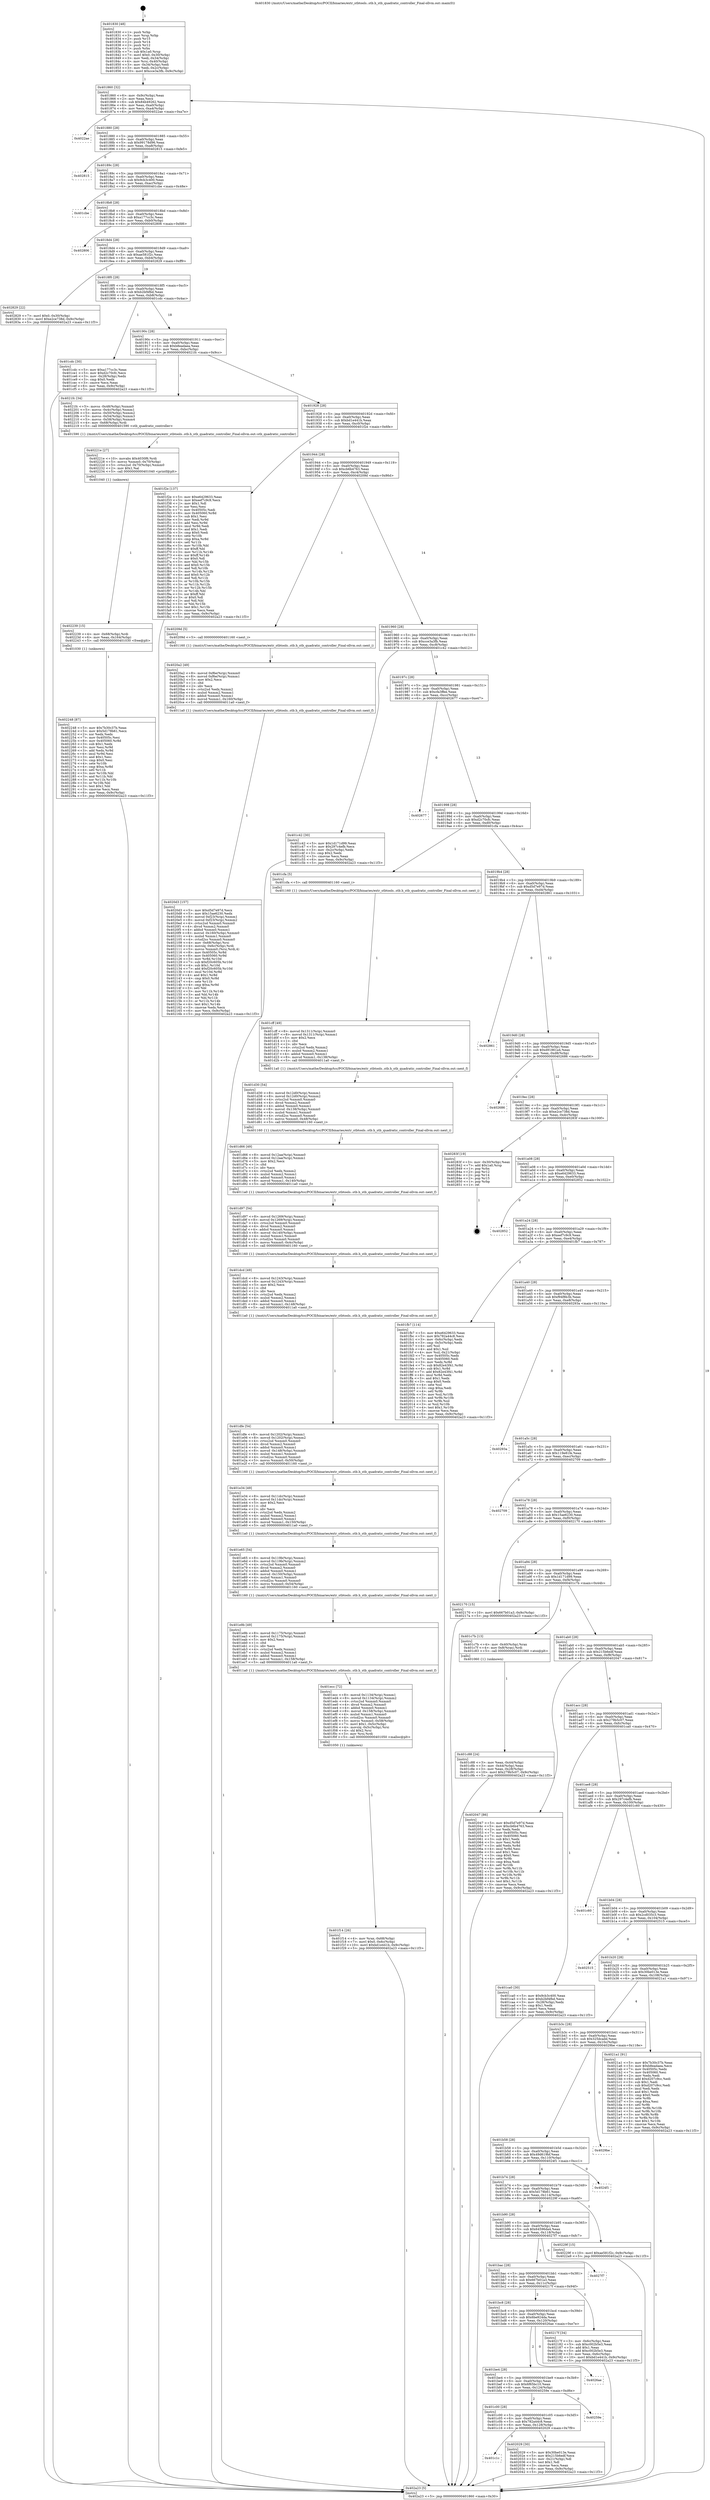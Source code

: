 digraph "0x401830" {
  label = "0x401830 (/mnt/c/Users/mathe/Desktop/tcc/POCII/binaries/extr_stbtools..stb.h_stb_quadratic_controller_Final-ollvm.out::main(0))"
  labelloc = "t"
  node[shape=record]

  Entry [label="",width=0.3,height=0.3,shape=circle,fillcolor=black,style=filled]
  "0x401860" [label="{
     0x401860 [32]\l
     | [instrs]\l
     &nbsp;&nbsp;0x401860 \<+6\>: mov -0x9c(%rbp),%eax\l
     &nbsp;&nbsp;0x401866 \<+2\>: mov %eax,%ecx\l
     &nbsp;&nbsp;0x401868 \<+6\>: sub $0x84b49262,%ecx\l
     &nbsp;&nbsp;0x40186e \<+6\>: mov %eax,-0xa0(%rbp)\l
     &nbsp;&nbsp;0x401874 \<+6\>: mov %ecx,-0xa4(%rbp)\l
     &nbsp;&nbsp;0x40187a \<+6\>: je 00000000004022ae \<main+0xa7e\>\l
  }"]
  "0x4022ae" [label="{
     0x4022ae\l
  }", style=dashed]
  "0x401880" [label="{
     0x401880 [28]\l
     | [instrs]\l
     &nbsp;&nbsp;0x401880 \<+5\>: jmp 0000000000401885 \<main+0x55\>\l
     &nbsp;&nbsp;0x401885 \<+6\>: mov -0xa0(%rbp),%eax\l
     &nbsp;&nbsp;0x40188b \<+5\>: sub $0x99178d96,%eax\l
     &nbsp;&nbsp;0x401890 \<+6\>: mov %eax,-0xa8(%rbp)\l
     &nbsp;&nbsp;0x401896 \<+6\>: je 0000000000402815 \<main+0xfe5\>\l
  }"]
  Exit [label="",width=0.3,height=0.3,shape=circle,fillcolor=black,style=filled,peripheries=2]
  "0x402815" [label="{
     0x402815\l
  }", style=dashed]
  "0x40189c" [label="{
     0x40189c [28]\l
     | [instrs]\l
     &nbsp;&nbsp;0x40189c \<+5\>: jmp 00000000004018a1 \<main+0x71\>\l
     &nbsp;&nbsp;0x4018a1 \<+6\>: mov -0xa0(%rbp),%eax\l
     &nbsp;&nbsp;0x4018a7 \<+5\>: sub $0x9cb3c400,%eax\l
     &nbsp;&nbsp;0x4018ac \<+6\>: mov %eax,-0xac(%rbp)\l
     &nbsp;&nbsp;0x4018b2 \<+6\>: je 0000000000401cbe \<main+0x48e\>\l
  }"]
  "0x402248" [label="{
     0x402248 [87]\l
     | [instrs]\l
     &nbsp;&nbsp;0x402248 \<+5\>: mov $0x7b30c37b,%eax\l
     &nbsp;&nbsp;0x40224d \<+5\>: mov $0x5d178b61,%ecx\l
     &nbsp;&nbsp;0x402252 \<+2\>: xor %edx,%edx\l
     &nbsp;&nbsp;0x402254 \<+7\>: mov 0x40505c,%esi\l
     &nbsp;&nbsp;0x40225b \<+8\>: mov 0x405060,%r8d\l
     &nbsp;&nbsp;0x402263 \<+3\>: sub $0x1,%edx\l
     &nbsp;&nbsp;0x402266 \<+3\>: mov %esi,%r9d\l
     &nbsp;&nbsp;0x402269 \<+3\>: add %edx,%r9d\l
     &nbsp;&nbsp;0x40226c \<+4\>: imul %r9d,%esi\l
     &nbsp;&nbsp;0x402270 \<+3\>: and $0x1,%esi\l
     &nbsp;&nbsp;0x402273 \<+3\>: cmp $0x0,%esi\l
     &nbsp;&nbsp;0x402276 \<+4\>: sete %r10b\l
     &nbsp;&nbsp;0x40227a \<+4\>: cmp $0xa,%r8d\l
     &nbsp;&nbsp;0x40227e \<+4\>: setl %r11b\l
     &nbsp;&nbsp;0x402282 \<+3\>: mov %r10b,%bl\l
     &nbsp;&nbsp;0x402285 \<+3\>: and %r11b,%bl\l
     &nbsp;&nbsp;0x402288 \<+3\>: xor %r11b,%r10b\l
     &nbsp;&nbsp;0x40228b \<+3\>: or %r10b,%bl\l
     &nbsp;&nbsp;0x40228e \<+3\>: test $0x1,%bl\l
     &nbsp;&nbsp;0x402291 \<+3\>: cmovne %ecx,%eax\l
     &nbsp;&nbsp;0x402294 \<+6\>: mov %eax,-0x9c(%rbp)\l
     &nbsp;&nbsp;0x40229a \<+5\>: jmp 0000000000402a23 \<main+0x11f3\>\l
  }"]
  "0x401cbe" [label="{
     0x401cbe\l
  }", style=dashed]
  "0x4018b8" [label="{
     0x4018b8 [28]\l
     | [instrs]\l
     &nbsp;&nbsp;0x4018b8 \<+5\>: jmp 00000000004018bd \<main+0x8d\>\l
     &nbsp;&nbsp;0x4018bd \<+6\>: mov -0xa0(%rbp),%eax\l
     &nbsp;&nbsp;0x4018c3 \<+5\>: sub $0xa177cc3c,%eax\l
     &nbsp;&nbsp;0x4018c8 \<+6\>: mov %eax,-0xb0(%rbp)\l
     &nbsp;&nbsp;0x4018ce \<+6\>: je 0000000000402806 \<main+0xfd6\>\l
  }"]
  "0x402239" [label="{
     0x402239 [15]\l
     | [instrs]\l
     &nbsp;&nbsp;0x402239 \<+4\>: mov -0x68(%rbp),%rdi\l
     &nbsp;&nbsp;0x40223d \<+6\>: mov %eax,-0x164(%rbp)\l
     &nbsp;&nbsp;0x402243 \<+5\>: call 0000000000401030 \<free@plt\>\l
     | [calls]\l
     &nbsp;&nbsp;0x401030 \{1\} (unknown)\l
  }"]
  "0x402806" [label="{
     0x402806\l
  }", style=dashed]
  "0x4018d4" [label="{
     0x4018d4 [28]\l
     | [instrs]\l
     &nbsp;&nbsp;0x4018d4 \<+5\>: jmp 00000000004018d9 \<main+0xa9\>\l
     &nbsp;&nbsp;0x4018d9 \<+6\>: mov -0xa0(%rbp),%eax\l
     &nbsp;&nbsp;0x4018df \<+5\>: sub $0xae581f2c,%eax\l
     &nbsp;&nbsp;0x4018e4 \<+6\>: mov %eax,-0xb4(%rbp)\l
     &nbsp;&nbsp;0x4018ea \<+6\>: je 0000000000402829 \<main+0xff9\>\l
  }"]
  "0x40221e" [label="{
     0x40221e [27]\l
     | [instrs]\l
     &nbsp;&nbsp;0x40221e \<+10\>: movabs $0x4030f6,%rdi\l
     &nbsp;&nbsp;0x402228 \<+5\>: movss %xmm0,-0x70(%rbp)\l
     &nbsp;&nbsp;0x40222d \<+5\>: cvtss2sd -0x70(%rbp),%xmm0\l
     &nbsp;&nbsp;0x402232 \<+2\>: mov $0x1,%al\l
     &nbsp;&nbsp;0x402234 \<+5\>: call 0000000000401040 \<printf@plt\>\l
     | [calls]\l
     &nbsp;&nbsp;0x401040 \{1\} (unknown)\l
  }"]
  "0x402829" [label="{
     0x402829 [22]\l
     | [instrs]\l
     &nbsp;&nbsp;0x402829 \<+7\>: movl $0x0,-0x30(%rbp)\l
     &nbsp;&nbsp;0x402830 \<+10\>: movl $0xe2ce738d,-0x9c(%rbp)\l
     &nbsp;&nbsp;0x40283a \<+5\>: jmp 0000000000402a23 \<main+0x11f3\>\l
  }"]
  "0x4018f0" [label="{
     0x4018f0 [28]\l
     | [instrs]\l
     &nbsp;&nbsp;0x4018f0 \<+5\>: jmp 00000000004018f5 \<main+0xc5\>\l
     &nbsp;&nbsp;0x4018f5 \<+6\>: mov -0xa0(%rbp),%eax\l
     &nbsp;&nbsp;0x4018fb \<+5\>: sub $0xb2bf4fbd,%eax\l
     &nbsp;&nbsp;0x401900 \<+6\>: mov %eax,-0xb8(%rbp)\l
     &nbsp;&nbsp;0x401906 \<+6\>: je 0000000000401cdc \<main+0x4ac\>\l
  }"]
  "0x4020d3" [label="{
     0x4020d3 [157]\l
     | [instrs]\l
     &nbsp;&nbsp;0x4020d3 \<+5\>: mov $0xd5d7e97d,%ecx\l
     &nbsp;&nbsp;0x4020d8 \<+5\>: mov $0x15ae6230,%edx\l
     &nbsp;&nbsp;0x4020dd \<+8\>: movsd 0xf23(%rip),%xmm1\l
     &nbsp;&nbsp;0x4020e5 \<+8\>: movsd 0xf23(%rip),%xmm2\l
     &nbsp;&nbsp;0x4020ed \<+4\>: cvtss2sd %xmm0,%xmm0\l
     &nbsp;&nbsp;0x4020f1 \<+4\>: divsd %xmm2,%xmm0\l
     &nbsp;&nbsp;0x4020f5 \<+4\>: addsd %xmm0,%xmm1\l
     &nbsp;&nbsp;0x4020f9 \<+8\>: movsd -0x160(%rbp),%xmm0\l
     &nbsp;&nbsp;0x402101 \<+4\>: mulsd %xmm1,%xmm0\l
     &nbsp;&nbsp;0x402105 \<+4\>: cvtsd2ss %xmm0,%xmm0\l
     &nbsp;&nbsp;0x402109 \<+4\>: mov -0x68(%rbp),%rsi\l
     &nbsp;&nbsp;0x40210d \<+4\>: movslq -0x6c(%rbp),%rdi\l
     &nbsp;&nbsp;0x402111 \<+5\>: movss %xmm0,(%rsi,%rdi,4)\l
     &nbsp;&nbsp;0x402116 \<+8\>: mov 0x40505c,%r8d\l
     &nbsp;&nbsp;0x40211e \<+8\>: mov 0x405060,%r9d\l
     &nbsp;&nbsp;0x402126 \<+3\>: mov %r8d,%r10d\l
     &nbsp;&nbsp;0x402129 \<+7\>: sub $0xf20c605b,%r10d\l
     &nbsp;&nbsp;0x402130 \<+4\>: sub $0x1,%r10d\l
     &nbsp;&nbsp;0x402134 \<+7\>: add $0xf20c605b,%r10d\l
     &nbsp;&nbsp;0x40213b \<+4\>: imul %r10d,%r8d\l
     &nbsp;&nbsp;0x40213f \<+4\>: and $0x1,%r8d\l
     &nbsp;&nbsp;0x402143 \<+4\>: cmp $0x0,%r8d\l
     &nbsp;&nbsp;0x402147 \<+4\>: sete %r11b\l
     &nbsp;&nbsp;0x40214b \<+4\>: cmp $0xa,%r9d\l
     &nbsp;&nbsp;0x40214f \<+3\>: setl %bl\l
     &nbsp;&nbsp;0x402152 \<+3\>: mov %r11b,%r14b\l
     &nbsp;&nbsp;0x402155 \<+3\>: and %bl,%r14b\l
     &nbsp;&nbsp;0x402158 \<+3\>: xor %bl,%r11b\l
     &nbsp;&nbsp;0x40215b \<+3\>: or %r11b,%r14b\l
     &nbsp;&nbsp;0x40215e \<+4\>: test $0x1,%r14b\l
     &nbsp;&nbsp;0x402162 \<+3\>: cmovne %edx,%ecx\l
     &nbsp;&nbsp;0x402165 \<+6\>: mov %ecx,-0x9c(%rbp)\l
     &nbsp;&nbsp;0x40216b \<+5\>: jmp 0000000000402a23 \<main+0x11f3\>\l
  }"]
  "0x401cdc" [label="{
     0x401cdc [30]\l
     | [instrs]\l
     &nbsp;&nbsp;0x401cdc \<+5\>: mov $0xa177cc3c,%eax\l
     &nbsp;&nbsp;0x401ce1 \<+5\>: mov $0xd2c70cfc,%ecx\l
     &nbsp;&nbsp;0x401ce6 \<+3\>: mov -0x28(%rbp),%edx\l
     &nbsp;&nbsp;0x401ce9 \<+3\>: cmp $0x0,%edx\l
     &nbsp;&nbsp;0x401cec \<+3\>: cmove %ecx,%eax\l
     &nbsp;&nbsp;0x401cef \<+6\>: mov %eax,-0x9c(%rbp)\l
     &nbsp;&nbsp;0x401cf5 \<+5\>: jmp 0000000000402a23 \<main+0x11f3\>\l
  }"]
  "0x40190c" [label="{
     0x40190c [28]\l
     | [instrs]\l
     &nbsp;&nbsp;0x40190c \<+5\>: jmp 0000000000401911 \<main+0xe1\>\l
     &nbsp;&nbsp;0x401911 \<+6\>: mov -0xa0(%rbp),%eax\l
     &nbsp;&nbsp;0x401917 \<+5\>: sub $0xb8eadaea,%eax\l
     &nbsp;&nbsp;0x40191c \<+6\>: mov %eax,-0xbc(%rbp)\l
     &nbsp;&nbsp;0x401922 \<+6\>: je 00000000004021fc \<main+0x9cc\>\l
  }"]
  "0x4020a2" [label="{
     0x4020a2 [49]\l
     | [instrs]\l
     &nbsp;&nbsp;0x4020a2 \<+8\>: movsd 0xf6e(%rip),%xmm0\l
     &nbsp;&nbsp;0x4020aa \<+8\>: movsd 0xf6e(%rip),%xmm1\l
     &nbsp;&nbsp;0x4020b2 \<+5\>: mov $0x2,%ecx\l
     &nbsp;&nbsp;0x4020b7 \<+1\>: cltd\l
     &nbsp;&nbsp;0x4020b8 \<+2\>: idiv %ecx\l
     &nbsp;&nbsp;0x4020ba \<+4\>: cvtsi2sd %edx,%xmm2\l
     &nbsp;&nbsp;0x4020be \<+4\>: mulsd %xmm2,%xmm1\l
     &nbsp;&nbsp;0x4020c2 \<+4\>: addsd %xmm0,%xmm1\l
     &nbsp;&nbsp;0x4020c6 \<+8\>: movsd %xmm1,-0x160(%rbp)\l
     &nbsp;&nbsp;0x4020ce \<+5\>: call 00000000004011a0 \<next_f\>\l
     | [calls]\l
     &nbsp;&nbsp;0x4011a0 \{1\} (/mnt/c/Users/mathe/Desktop/tcc/POCII/binaries/extr_stbtools..stb.h_stb_quadratic_controller_Final-ollvm.out::next_f)\l
  }"]
  "0x4021fc" [label="{
     0x4021fc [34]\l
     | [instrs]\l
     &nbsp;&nbsp;0x4021fc \<+5\>: movss -0x48(%rbp),%xmm0\l
     &nbsp;&nbsp;0x402201 \<+5\>: movss -0x4c(%rbp),%xmm1\l
     &nbsp;&nbsp;0x402206 \<+5\>: movss -0x50(%rbp),%xmm2\l
     &nbsp;&nbsp;0x40220b \<+5\>: movss -0x54(%rbp),%xmm3\l
     &nbsp;&nbsp;0x402210 \<+5\>: movss -0x58(%rbp),%xmm4\l
     &nbsp;&nbsp;0x402215 \<+4\>: mov -0x68(%rbp),%rdi\l
     &nbsp;&nbsp;0x402219 \<+5\>: call 0000000000401590 \<stb_quadratic_controller\>\l
     | [calls]\l
     &nbsp;&nbsp;0x401590 \{1\} (/mnt/c/Users/mathe/Desktop/tcc/POCII/binaries/extr_stbtools..stb.h_stb_quadratic_controller_Final-ollvm.out::stb_quadratic_controller)\l
  }"]
  "0x401928" [label="{
     0x401928 [28]\l
     | [instrs]\l
     &nbsp;&nbsp;0x401928 \<+5\>: jmp 000000000040192d \<main+0xfd\>\l
     &nbsp;&nbsp;0x40192d \<+6\>: mov -0xa0(%rbp),%eax\l
     &nbsp;&nbsp;0x401933 \<+5\>: sub $0xbd1e441b,%eax\l
     &nbsp;&nbsp;0x401938 \<+6\>: mov %eax,-0xc0(%rbp)\l
     &nbsp;&nbsp;0x40193e \<+6\>: je 0000000000401f2e \<main+0x6fe\>\l
  }"]
  "0x401c1c" [label="{
     0x401c1c\l
  }", style=dashed]
  "0x401f2e" [label="{
     0x401f2e [137]\l
     | [instrs]\l
     &nbsp;&nbsp;0x401f2e \<+5\>: mov $0xe6429633,%eax\l
     &nbsp;&nbsp;0x401f33 \<+5\>: mov $0xeef7c9c9,%ecx\l
     &nbsp;&nbsp;0x401f38 \<+2\>: mov $0x1,%dl\l
     &nbsp;&nbsp;0x401f3a \<+2\>: xor %esi,%esi\l
     &nbsp;&nbsp;0x401f3c \<+7\>: mov 0x40505c,%edi\l
     &nbsp;&nbsp;0x401f43 \<+8\>: mov 0x405060,%r8d\l
     &nbsp;&nbsp;0x401f4b \<+3\>: sub $0x1,%esi\l
     &nbsp;&nbsp;0x401f4e \<+3\>: mov %edi,%r9d\l
     &nbsp;&nbsp;0x401f51 \<+3\>: add %esi,%r9d\l
     &nbsp;&nbsp;0x401f54 \<+4\>: imul %r9d,%edi\l
     &nbsp;&nbsp;0x401f58 \<+3\>: and $0x1,%edi\l
     &nbsp;&nbsp;0x401f5b \<+3\>: cmp $0x0,%edi\l
     &nbsp;&nbsp;0x401f5e \<+4\>: sete %r10b\l
     &nbsp;&nbsp;0x401f62 \<+4\>: cmp $0xa,%r8d\l
     &nbsp;&nbsp;0x401f66 \<+4\>: setl %r11b\l
     &nbsp;&nbsp;0x401f6a \<+3\>: mov %r10b,%bl\l
     &nbsp;&nbsp;0x401f6d \<+3\>: xor $0xff,%bl\l
     &nbsp;&nbsp;0x401f70 \<+3\>: mov %r11b,%r14b\l
     &nbsp;&nbsp;0x401f73 \<+4\>: xor $0xff,%r14b\l
     &nbsp;&nbsp;0x401f77 \<+3\>: xor $0x0,%dl\l
     &nbsp;&nbsp;0x401f7a \<+3\>: mov %bl,%r15b\l
     &nbsp;&nbsp;0x401f7d \<+4\>: and $0x0,%r15b\l
     &nbsp;&nbsp;0x401f81 \<+3\>: and %dl,%r10b\l
     &nbsp;&nbsp;0x401f84 \<+3\>: mov %r14b,%r12b\l
     &nbsp;&nbsp;0x401f87 \<+4\>: and $0x0,%r12b\l
     &nbsp;&nbsp;0x401f8b \<+3\>: and %dl,%r11b\l
     &nbsp;&nbsp;0x401f8e \<+3\>: or %r10b,%r15b\l
     &nbsp;&nbsp;0x401f91 \<+3\>: or %r11b,%r12b\l
     &nbsp;&nbsp;0x401f94 \<+3\>: xor %r12b,%r15b\l
     &nbsp;&nbsp;0x401f97 \<+3\>: or %r14b,%bl\l
     &nbsp;&nbsp;0x401f9a \<+3\>: xor $0xff,%bl\l
     &nbsp;&nbsp;0x401f9d \<+3\>: or $0x0,%dl\l
     &nbsp;&nbsp;0x401fa0 \<+2\>: and %dl,%bl\l
     &nbsp;&nbsp;0x401fa2 \<+3\>: or %bl,%r15b\l
     &nbsp;&nbsp;0x401fa5 \<+4\>: test $0x1,%r15b\l
     &nbsp;&nbsp;0x401fa9 \<+3\>: cmovne %ecx,%eax\l
     &nbsp;&nbsp;0x401fac \<+6\>: mov %eax,-0x9c(%rbp)\l
     &nbsp;&nbsp;0x401fb2 \<+5\>: jmp 0000000000402a23 \<main+0x11f3\>\l
  }"]
  "0x401944" [label="{
     0x401944 [28]\l
     | [instrs]\l
     &nbsp;&nbsp;0x401944 \<+5\>: jmp 0000000000401949 \<main+0x119\>\l
     &nbsp;&nbsp;0x401949 \<+6\>: mov -0xa0(%rbp),%eax\l
     &nbsp;&nbsp;0x40194f \<+5\>: sub $0xcb6b4763,%eax\l
     &nbsp;&nbsp;0x401954 \<+6\>: mov %eax,-0xc4(%rbp)\l
     &nbsp;&nbsp;0x40195a \<+6\>: je 000000000040209d \<main+0x86d\>\l
  }"]
  "0x402029" [label="{
     0x402029 [30]\l
     | [instrs]\l
     &nbsp;&nbsp;0x402029 \<+5\>: mov $0x30be013e,%eax\l
     &nbsp;&nbsp;0x40202e \<+5\>: mov $0x215b6edf,%ecx\l
     &nbsp;&nbsp;0x402033 \<+3\>: mov -0x21(%rbp),%dl\l
     &nbsp;&nbsp;0x402036 \<+3\>: test $0x1,%dl\l
     &nbsp;&nbsp;0x402039 \<+3\>: cmovne %ecx,%eax\l
     &nbsp;&nbsp;0x40203c \<+6\>: mov %eax,-0x9c(%rbp)\l
     &nbsp;&nbsp;0x402042 \<+5\>: jmp 0000000000402a23 \<main+0x11f3\>\l
  }"]
  "0x40209d" [label="{
     0x40209d [5]\l
     | [instrs]\l
     &nbsp;&nbsp;0x40209d \<+5\>: call 0000000000401160 \<next_i\>\l
     | [calls]\l
     &nbsp;&nbsp;0x401160 \{1\} (/mnt/c/Users/mathe/Desktop/tcc/POCII/binaries/extr_stbtools..stb.h_stb_quadratic_controller_Final-ollvm.out::next_i)\l
  }"]
  "0x401960" [label="{
     0x401960 [28]\l
     | [instrs]\l
     &nbsp;&nbsp;0x401960 \<+5\>: jmp 0000000000401965 \<main+0x135\>\l
     &nbsp;&nbsp;0x401965 \<+6\>: mov -0xa0(%rbp),%eax\l
     &nbsp;&nbsp;0x40196b \<+5\>: sub $0xcce3a3fb,%eax\l
     &nbsp;&nbsp;0x401970 \<+6\>: mov %eax,-0xc8(%rbp)\l
     &nbsp;&nbsp;0x401976 \<+6\>: je 0000000000401c42 \<main+0x412\>\l
  }"]
  "0x401c00" [label="{
     0x401c00 [28]\l
     | [instrs]\l
     &nbsp;&nbsp;0x401c00 \<+5\>: jmp 0000000000401c05 \<main+0x3d5\>\l
     &nbsp;&nbsp;0x401c05 \<+6\>: mov -0xa0(%rbp),%eax\l
     &nbsp;&nbsp;0x401c0b \<+5\>: sub $0x782a44c8,%eax\l
     &nbsp;&nbsp;0x401c10 \<+6\>: mov %eax,-0x128(%rbp)\l
     &nbsp;&nbsp;0x401c16 \<+6\>: je 0000000000402029 \<main+0x7f9\>\l
  }"]
  "0x401c42" [label="{
     0x401c42 [30]\l
     | [instrs]\l
     &nbsp;&nbsp;0x401c42 \<+5\>: mov $0x1d171d99,%eax\l
     &nbsp;&nbsp;0x401c47 \<+5\>: mov $0x297c4efb,%ecx\l
     &nbsp;&nbsp;0x401c4c \<+3\>: mov -0x2c(%rbp),%edx\l
     &nbsp;&nbsp;0x401c4f \<+3\>: cmp $0x2,%edx\l
     &nbsp;&nbsp;0x401c52 \<+3\>: cmovne %ecx,%eax\l
     &nbsp;&nbsp;0x401c55 \<+6\>: mov %eax,-0x9c(%rbp)\l
     &nbsp;&nbsp;0x401c5b \<+5\>: jmp 0000000000402a23 \<main+0x11f3\>\l
  }"]
  "0x40197c" [label="{
     0x40197c [28]\l
     | [instrs]\l
     &nbsp;&nbsp;0x40197c \<+5\>: jmp 0000000000401981 \<main+0x151\>\l
     &nbsp;&nbsp;0x401981 \<+6\>: mov -0xa0(%rbp),%eax\l
     &nbsp;&nbsp;0x401987 \<+5\>: sub $0xcfa3ffee,%eax\l
     &nbsp;&nbsp;0x40198c \<+6\>: mov %eax,-0xcc(%rbp)\l
     &nbsp;&nbsp;0x401992 \<+6\>: je 0000000000402677 \<main+0xe47\>\l
  }"]
  "0x402a23" [label="{
     0x402a23 [5]\l
     | [instrs]\l
     &nbsp;&nbsp;0x402a23 \<+5\>: jmp 0000000000401860 \<main+0x30\>\l
  }"]
  "0x401830" [label="{
     0x401830 [48]\l
     | [instrs]\l
     &nbsp;&nbsp;0x401830 \<+1\>: push %rbp\l
     &nbsp;&nbsp;0x401831 \<+3\>: mov %rsp,%rbp\l
     &nbsp;&nbsp;0x401834 \<+2\>: push %r15\l
     &nbsp;&nbsp;0x401836 \<+2\>: push %r14\l
     &nbsp;&nbsp;0x401838 \<+2\>: push %r12\l
     &nbsp;&nbsp;0x40183a \<+1\>: push %rbx\l
     &nbsp;&nbsp;0x40183b \<+7\>: sub $0x1a0,%rsp\l
     &nbsp;&nbsp;0x401842 \<+7\>: movl $0x0,-0x30(%rbp)\l
     &nbsp;&nbsp;0x401849 \<+3\>: mov %edi,-0x34(%rbp)\l
     &nbsp;&nbsp;0x40184c \<+4\>: mov %rsi,-0x40(%rbp)\l
     &nbsp;&nbsp;0x401850 \<+3\>: mov -0x34(%rbp),%edi\l
     &nbsp;&nbsp;0x401853 \<+3\>: mov %edi,-0x2c(%rbp)\l
     &nbsp;&nbsp;0x401856 \<+10\>: movl $0xcce3a3fb,-0x9c(%rbp)\l
  }"]
  "0x40259e" [label="{
     0x40259e\l
  }", style=dashed]
  "0x402677" [label="{
     0x402677\l
  }", style=dashed]
  "0x401998" [label="{
     0x401998 [28]\l
     | [instrs]\l
     &nbsp;&nbsp;0x401998 \<+5\>: jmp 000000000040199d \<main+0x16d\>\l
     &nbsp;&nbsp;0x40199d \<+6\>: mov -0xa0(%rbp),%eax\l
     &nbsp;&nbsp;0x4019a3 \<+5\>: sub $0xd2c70cfc,%eax\l
     &nbsp;&nbsp;0x4019a8 \<+6\>: mov %eax,-0xd0(%rbp)\l
     &nbsp;&nbsp;0x4019ae \<+6\>: je 0000000000401cfa \<main+0x4ca\>\l
  }"]
  "0x401be4" [label="{
     0x401be4 [28]\l
     | [instrs]\l
     &nbsp;&nbsp;0x401be4 \<+5\>: jmp 0000000000401be9 \<main+0x3b9\>\l
     &nbsp;&nbsp;0x401be9 \<+6\>: mov -0xa0(%rbp),%eax\l
     &nbsp;&nbsp;0x401bef \<+5\>: sub $0x6f65bc10,%eax\l
     &nbsp;&nbsp;0x401bf4 \<+6\>: mov %eax,-0x124(%rbp)\l
     &nbsp;&nbsp;0x401bfa \<+6\>: je 000000000040259e \<main+0xd6e\>\l
  }"]
  "0x401cfa" [label="{
     0x401cfa [5]\l
     | [instrs]\l
     &nbsp;&nbsp;0x401cfa \<+5\>: call 0000000000401160 \<next_i\>\l
     | [calls]\l
     &nbsp;&nbsp;0x401160 \{1\} (/mnt/c/Users/mathe/Desktop/tcc/POCII/binaries/extr_stbtools..stb.h_stb_quadratic_controller_Final-ollvm.out::next_i)\l
  }"]
  "0x4019b4" [label="{
     0x4019b4 [28]\l
     | [instrs]\l
     &nbsp;&nbsp;0x4019b4 \<+5\>: jmp 00000000004019b9 \<main+0x189\>\l
     &nbsp;&nbsp;0x4019b9 \<+6\>: mov -0xa0(%rbp),%eax\l
     &nbsp;&nbsp;0x4019bf \<+5\>: sub $0xd5d7e97d,%eax\l
     &nbsp;&nbsp;0x4019c4 \<+6\>: mov %eax,-0xd4(%rbp)\l
     &nbsp;&nbsp;0x4019ca \<+6\>: je 0000000000402861 \<main+0x1031\>\l
  }"]
  "0x4026ae" [label="{
     0x4026ae\l
  }", style=dashed]
  "0x402861" [label="{
     0x402861\l
  }", style=dashed]
  "0x4019d0" [label="{
     0x4019d0 [28]\l
     | [instrs]\l
     &nbsp;&nbsp;0x4019d0 \<+5\>: jmp 00000000004019d5 \<main+0x1a5\>\l
     &nbsp;&nbsp;0x4019d5 \<+6\>: mov -0xa0(%rbp),%eax\l
     &nbsp;&nbsp;0x4019db \<+5\>: sub $0xd91861a4,%eax\l
     &nbsp;&nbsp;0x4019e0 \<+6\>: mov %eax,-0xd8(%rbp)\l
     &nbsp;&nbsp;0x4019e6 \<+6\>: je 0000000000402686 \<main+0xe56\>\l
  }"]
  "0x401bc8" [label="{
     0x401bc8 [28]\l
     | [instrs]\l
     &nbsp;&nbsp;0x401bc8 \<+5\>: jmp 0000000000401bcd \<main+0x39d\>\l
     &nbsp;&nbsp;0x401bcd \<+6\>: mov -0xa0(%rbp),%eax\l
     &nbsp;&nbsp;0x401bd3 \<+5\>: sub $0x6be924da,%eax\l
     &nbsp;&nbsp;0x401bd8 \<+6\>: mov %eax,-0x120(%rbp)\l
     &nbsp;&nbsp;0x401bde \<+6\>: je 00000000004026ae \<main+0xe7e\>\l
  }"]
  "0x402686" [label="{
     0x402686\l
  }", style=dashed]
  "0x4019ec" [label="{
     0x4019ec [28]\l
     | [instrs]\l
     &nbsp;&nbsp;0x4019ec \<+5\>: jmp 00000000004019f1 \<main+0x1c1\>\l
     &nbsp;&nbsp;0x4019f1 \<+6\>: mov -0xa0(%rbp),%eax\l
     &nbsp;&nbsp;0x4019f7 \<+5\>: sub $0xe2ce738d,%eax\l
     &nbsp;&nbsp;0x4019fc \<+6\>: mov %eax,-0xdc(%rbp)\l
     &nbsp;&nbsp;0x401a02 \<+6\>: je 000000000040283f \<main+0x100f\>\l
  }"]
  "0x40217f" [label="{
     0x40217f [34]\l
     | [instrs]\l
     &nbsp;&nbsp;0x40217f \<+3\>: mov -0x6c(%rbp),%eax\l
     &nbsp;&nbsp;0x402182 \<+5\>: sub $0xc002b5e3,%eax\l
     &nbsp;&nbsp;0x402187 \<+3\>: add $0x1,%eax\l
     &nbsp;&nbsp;0x40218a \<+5\>: add $0xc002b5e3,%eax\l
     &nbsp;&nbsp;0x40218f \<+3\>: mov %eax,-0x6c(%rbp)\l
     &nbsp;&nbsp;0x402192 \<+10\>: movl $0xbd1e441b,-0x9c(%rbp)\l
     &nbsp;&nbsp;0x40219c \<+5\>: jmp 0000000000402a23 \<main+0x11f3\>\l
  }"]
  "0x40283f" [label="{
     0x40283f [19]\l
     | [instrs]\l
     &nbsp;&nbsp;0x40283f \<+3\>: mov -0x30(%rbp),%eax\l
     &nbsp;&nbsp;0x402842 \<+7\>: add $0x1a0,%rsp\l
     &nbsp;&nbsp;0x402849 \<+1\>: pop %rbx\l
     &nbsp;&nbsp;0x40284a \<+2\>: pop %r12\l
     &nbsp;&nbsp;0x40284c \<+2\>: pop %r14\l
     &nbsp;&nbsp;0x40284e \<+2\>: pop %r15\l
     &nbsp;&nbsp;0x402850 \<+1\>: pop %rbp\l
     &nbsp;&nbsp;0x402851 \<+1\>: ret\l
  }"]
  "0x401a08" [label="{
     0x401a08 [28]\l
     | [instrs]\l
     &nbsp;&nbsp;0x401a08 \<+5\>: jmp 0000000000401a0d \<main+0x1dd\>\l
     &nbsp;&nbsp;0x401a0d \<+6\>: mov -0xa0(%rbp),%eax\l
     &nbsp;&nbsp;0x401a13 \<+5\>: sub $0xe6429633,%eax\l
     &nbsp;&nbsp;0x401a18 \<+6\>: mov %eax,-0xe0(%rbp)\l
     &nbsp;&nbsp;0x401a1e \<+6\>: je 0000000000402852 \<main+0x1022\>\l
  }"]
  "0x401bac" [label="{
     0x401bac [28]\l
     | [instrs]\l
     &nbsp;&nbsp;0x401bac \<+5\>: jmp 0000000000401bb1 \<main+0x381\>\l
     &nbsp;&nbsp;0x401bb1 \<+6\>: mov -0xa0(%rbp),%eax\l
     &nbsp;&nbsp;0x401bb7 \<+5\>: sub $0x667b01a3,%eax\l
     &nbsp;&nbsp;0x401bbc \<+6\>: mov %eax,-0x11c(%rbp)\l
     &nbsp;&nbsp;0x401bc2 \<+6\>: je 000000000040217f \<main+0x94f\>\l
  }"]
  "0x402852" [label="{
     0x402852\l
  }", style=dashed]
  "0x401a24" [label="{
     0x401a24 [28]\l
     | [instrs]\l
     &nbsp;&nbsp;0x401a24 \<+5\>: jmp 0000000000401a29 \<main+0x1f9\>\l
     &nbsp;&nbsp;0x401a29 \<+6\>: mov -0xa0(%rbp),%eax\l
     &nbsp;&nbsp;0x401a2f \<+5\>: sub $0xeef7c9c9,%eax\l
     &nbsp;&nbsp;0x401a34 \<+6\>: mov %eax,-0xe4(%rbp)\l
     &nbsp;&nbsp;0x401a3a \<+6\>: je 0000000000401fb7 \<main+0x787\>\l
  }"]
  "0x4027f7" [label="{
     0x4027f7\l
  }", style=dashed]
  "0x401fb7" [label="{
     0x401fb7 [114]\l
     | [instrs]\l
     &nbsp;&nbsp;0x401fb7 \<+5\>: mov $0xe6429633,%eax\l
     &nbsp;&nbsp;0x401fbc \<+5\>: mov $0x782a44c8,%ecx\l
     &nbsp;&nbsp;0x401fc1 \<+3\>: mov -0x6c(%rbp),%edx\l
     &nbsp;&nbsp;0x401fc4 \<+3\>: cmp -0x5c(%rbp),%edx\l
     &nbsp;&nbsp;0x401fc7 \<+4\>: setl %sil\l
     &nbsp;&nbsp;0x401fcb \<+4\>: and $0x1,%sil\l
     &nbsp;&nbsp;0x401fcf \<+4\>: mov %sil,-0x21(%rbp)\l
     &nbsp;&nbsp;0x401fd3 \<+7\>: mov 0x40505c,%edx\l
     &nbsp;&nbsp;0x401fda \<+7\>: mov 0x405060,%edi\l
     &nbsp;&nbsp;0x401fe1 \<+3\>: mov %edx,%r8d\l
     &nbsp;&nbsp;0x401fe4 \<+7\>: sub $0x82e43f41,%r8d\l
     &nbsp;&nbsp;0x401feb \<+4\>: sub $0x1,%r8d\l
     &nbsp;&nbsp;0x401fef \<+7\>: add $0x82e43f41,%r8d\l
     &nbsp;&nbsp;0x401ff6 \<+4\>: imul %r8d,%edx\l
     &nbsp;&nbsp;0x401ffa \<+3\>: and $0x1,%edx\l
     &nbsp;&nbsp;0x401ffd \<+3\>: cmp $0x0,%edx\l
     &nbsp;&nbsp;0x402000 \<+4\>: sete %sil\l
     &nbsp;&nbsp;0x402004 \<+3\>: cmp $0xa,%edi\l
     &nbsp;&nbsp;0x402007 \<+4\>: setl %r9b\l
     &nbsp;&nbsp;0x40200b \<+3\>: mov %sil,%r10b\l
     &nbsp;&nbsp;0x40200e \<+3\>: and %r9b,%r10b\l
     &nbsp;&nbsp;0x402011 \<+3\>: xor %r9b,%sil\l
     &nbsp;&nbsp;0x402014 \<+3\>: or %sil,%r10b\l
     &nbsp;&nbsp;0x402017 \<+4\>: test $0x1,%r10b\l
     &nbsp;&nbsp;0x40201b \<+3\>: cmovne %ecx,%eax\l
     &nbsp;&nbsp;0x40201e \<+6\>: mov %eax,-0x9c(%rbp)\l
     &nbsp;&nbsp;0x402024 \<+5\>: jmp 0000000000402a23 \<main+0x11f3\>\l
  }"]
  "0x401a40" [label="{
     0x401a40 [28]\l
     | [instrs]\l
     &nbsp;&nbsp;0x401a40 \<+5\>: jmp 0000000000401a45 \<main+0x215\>\l
     &nbsp;&nbsp;0x401a45 \<+6\>: mov -0xa0(%rbp),%eax\l
     &nbsp;&nbsp;0x401a4b \<+5\>: sub $0xf94f8b3b,%eax\l
     &nbsp;&nbsp;0x401a50 \<+6\>: mov %eax,-0xe8(%rbp)\l
     &nbsp;&nbsp;0x401a56 \<+6\>: je 000000000040293a \<main+0x110a\>\l
  }"]
  "0x401b90" [label="{
     0x401b90 [28]\l
     | [instrs]\l
     &nbsp;&nbsp;0x401b90 \<+5\>: jmp 0000000000401b95 \<main+0x365\>\l
     &nbsp;&nbsp;0x401b95 \<+6\>: mov -0xa0(%rbp),%eax\l
     &nbsp;&nbsp;0x401b9b \<+5\>: sub $0x64596da4,%eax\l
     &nbsp;&nbsp;0x401ba0 \<+6\>: mov %eax,-0x118(%rbp)\l
     &nbsp;&nbsp;0x401ba6 \<+6\>: je 00000000004027f7 \<main+0xfc7\>\l
  }"]
  "0x40293a" [label="{
     0x40293a\l
  }", style=dashed]
  "0x401a5c" [label="{
     0x401a5c [28]\l
     | [instrs]\l
     &nbsp;&nbsp;0x401a5c \<+5\>: jmp 0000000000401a61 \<main+0x231\>\l
     &nbsp;&nbsp;0x401a61 \<+6\>: mov -0xa0(%rbp),%eax\l
     &nbsp;&nbsp;0x401a67 \<+5\>: sub $0x119e81fe,%eax\l
     &nbsp;&nbsp;0x401a6c \<+6\>: mov %eax,-0xec(%rbp)\l
     &nbsp;&nbsp;0x401a72 \<+6\>: je 0000000000402709 \<main+0xed9\>\l
  }"]
  "0x40229f" [label="{
     0x40229f [15]\l
     | [instrs]\l
     &nbsp;&nbsp;0x40229f \<+10\>: movl $0xae581f2c,-0x9c(%rbp)\l
     &nbsp;&nbsp;0x4022a9 \<+5\>: jmp 0000000000402a23 \<main+0x11f3\>\l
  }"]
  "0x402709" [label="{
     0x402709\l
  }", style=dashed]
  "0x401a78" [label="{
     0x401a78 [28]\l
     | [instrs]\l
     &nbsp;&nbsp;0x401a78 \<+5\>: jmp 0000000000401a7d \<main+0x24d\>\l
     &nbsp;&nbsp;0x401a7d \<+6\>: mov -0xa0(%rbp),%eax\l
     &nbsp;&nbsp;0x401a83 \<+5\>: sub $0x15ae6230,%eax\l
     &nbsp;&nbsp;0x401a88 \<+6\>: mov %eax,-0xf0(%rbp)\l
     &nbsp;&nbsp;0x401a8e \<+6\>: je 0000000000402170 \<main+0x940\>\l
  }"]
  "0x401b74" [label="{
     0x401b74 [28]\l
     | [instrs]\l
     &nbsp;&nbsp;0x401b74 \<+5\>: jmp 0000000000401b79 \<main+0x349\>\l
     &nbsp;&nbsp;0x401b79 \<+6\>: mov -0xa0(%rbp),%eax\l
     &nbsp;&nbsp;0x401b7f \<+5\>: sub $0x5d178b61,%eax\l
     &nbsp;&nbsp;0x401b84 \<+6\>: mov %eax,-0x114(%rbp)\l
     &nbsp;&nbsp;0x401b8a \<+6\>: je 000000000040229f \<main+0xa6f\>\l
  }"]
  "0x402170" [label="{
     0x402170 [15]\l
     | [instrs]\l
     &nbsp;&nbsp;0x402170 \<+10\>: movl $0x667b01a3,-0x9c(%rbp)\l
     &nbsp;&nbsp;0x40217a \<+5\>: jmp 0000000000402a23 \<main+0x11f3\>\l
  }"]
  "0x401a94" [label="{
     0x401a94 [28]\l
     | [instrs]\l
     &nbsp;&nbsp;0x401a94 \<+5\>: jmp 0000000000401a99 \<main+0x269\>\l
     &nbsp;&nbsp;0x401a99 \<+6\>: mov -0xa0(%rbp),%eax\l
     &nbsp;&nbsp;0x401a9f \<+5\>: sub $0x1d171d99,%eax\l
     &nbsp;&nbsp;0x401aa4 \<+6\>: mov %eax,-0xf4(%rbp)\l
     &nbsp;&nbsp;0x401aaa \<+6\>: je 0000000000401c7b \<main+0x44b\>\l
  }"]
  "0x4024f1" [label="{
     0x4024f1\l
  }", style=dashed]
  "0x401c7b" [label="{
     0x401c7b [13]\l
     | [instrs]\l
     &nbsp;&nbsp;0x401c7b \<+4\>: mov -0x40(%rbp),%rax\l
     &nbsp;&nbsp;0x401c7f \<+4\>: mov 0x8(%rax),%rdi\l
     &nbsp;&nbsp;0x401c83 \<+5\>: call 0000000000401060 \<atoi@plt\>\l
     | [calls]\l
     &nbsp;&nbsp;0x401060 \{1\} (unknown)\l
  }"]
  "0x401ab0" [label="{
     0x401ab0 [28]\l
     | [instrs]\l
     &nbsp;&nbsp;0x401ab0 \<+5\>: jmp 0000000000401ab5 \<main+0x285\>\l
     &nbsp;&nbsp;0x401ab5 \<+6\>: mov -0xa0(%rbp),%eax\l
     &nbsp;&nbsp;0x401abb \<+5\>: sub $0x215b6edf,%eax\l
     &nbsp;&nbsp;0x401ac0 \<+6\>: mov %eax,-0xf8(%rbp)\l
     &nbsp;&nbsp;0x401ac6 \<+6\>: je 0000000000402047 \<main+0x817\>\l
  }"]
  "0x401c88" [label="{
     0x401c88 [24]\l
     | [instrs]\l
     &nbsp;&nbsp;0x401c88 \<+3\>: mov %eax,-0x44(%rbp)\l
     &nbsp;&nbsp;0x401c8b \<+3\>: mov -0x44(%rbp),%eax\l
     &nbsp;&nbsp;0x401c8e \<+3\>: mov %eax,-0x28(%rbp)\l
     &nbsp;&nbsp;0x401c91 \<+10\>: movl $0x279b5c07,-0x9c(%rbp)\l
     &nbsp;&nbsp;0x401c9b \<+5\>: jmp 0000000000402a23 \<main+0x11f3\>\l
  }"]
  "0x401b58" [label="{
     0x401b58 [28]\l
     | [instrs]\l
     &nbsp;&nbsp;0x401b58 \<+5\>: jmp 0000000000401b5d \<main+0x32d\>\l
     &nbsp;&nbsp;0x401b5d \<+6\>: mov -0xa0(%rbp),%eax\l
     &nbsp;&nbsp;0x401b63 \<+5\>: sub $0x49d619bf,%eax\l
     &nbsp;&nbsp;0x401b68 \<+6\>: mov %eax,-0x110(%rbp)\l
     &nbsp;&nbsp;0x401b6e \<+6\>: je 00000000004024f1 \<main+0xcc1\>\l
  }"]
  "0x402047" [label="{
     0x402047 [86]\l
     | [instrs]\l
     &nbsp;&nbsp;0x402047 \<+5\>: mov $0xd5d7e97d,%eax\l
     &nbsp;&nbsp;0x40204c \<+5\>: mov $0xcb6b4763,%ecx\l
     &nbsp;&nbsp;0x402051 \<+2\>: xor %edx,%edx\l
     &nbsp;&nbsp;0x402053 \<+7\>: mov 0x40505c,%esi\l
     &nbsp;&nbsp;0x40205a \<+7\>: mov 0x405060,%edi\l
     &nbsp;&nbsp;0x402061 \<+3\>: sub $0x1,%edx\l
     &nbsp;&nbsp;0x402064 \<+3\>: mov %esi,%r8d\l
     &nbsp;&nbsp;0x402067 \<+3\>: add %edx,%r8d\l
     &nbsp;&nbsp;0x40206a \<+4\>: imul %r8d,%esi\l
     &nbsp;&nbsp;0x40206e \<+3\>: and $0x1,%esi\l
     &nbsp;&nbsp;0x402071 \<+3\>: cmp $0x0,%esi\l
     &nbsp;&nbsp;0x402074 \<+4\>: sete %r9b\l
     &nbsp;&nbsp;0x402078 \<+3\>: cmp $0xa,%edi\l
     &nbsp;&nbsp;0x40207b \<+4\>: setl %r10b\l
     &nbsp;&nbsp;0x40207f \<+3\>: mov %r9b,%r11b\l
     &nbsp;&nbsp;0x402082 \<+3\>: and %r10b,%r11b\l
     &nbsp;&nbsp;0x402085 \<+3\>: xor %r10b,%r9b\l
     &nbsp;&nbsp;0x402088 \<+3\>: or %r9b,%r11b\l
     &nbsp;&nbsp;0x40208b \<+4\>: test $0x1,%r11b\l
     &nbsp;&nbsp;0x40208f \<+3\>: cmovne %ecx,%eax\l
     &nbsp;&nbsp;0x402092 \<+6\>: mov %eax,-0x9c(%rbp)\l
     &nbsp;&nbsp;0x402098 \<+5\>: jmp 0000000000402a23 \<main+0x11f3\>\l
  }"]
  "0x401acc" [label="{
     0x401acc [28]\l
     | [instrs]\l
     &nbsp;&nbsp;0x401acc \<+5\>: jmp 0000000000401ad1 \<main+0x2a1\>\l
     &nbsp;&nbsp;0x401ad1 \<+6\>: mov -0xa0(%rbp),%eax\l
     &nbsp;&nbsp;0x401ad7 \<+5\>: sub $0x279b5c07,%eax\l
     &nbsp;&nbsp;0x401adc \<+6\>: mov %eax,-0xfc(%rbp)\l
     &nbsp;&nbsp;0x401ae2 \<+6\>: je 0000000000401ca0 \<main+0x470\>\l
  }"]
  "0x4029be" [label="{
     0x4029be\l
  }", style=dashed]
  "0x401ca0" [label="{
     0x401ca0 [30]\l
     | [instrs]\l
     &nbsp;&nbsp;0x401ca0 \<+5\>: mov $0x9cb3c400,%eax\l
     &nbsp;&nbsp;0x401ca5 \<+5\>: mov $0xb2bf4fbd,%ecx\l
     &nbsp;&nbsp;0x401caa \<+3\>: mov -0x28(%rbp),%edx\l
     &nbsp;&nbsp;0x401cad \<+3\>: cmp $0x1,%edx\l
     &nbsp;&nbsp;0x401cb0 \<+3\>: cmovl %ecx,%eax\l
     &nbsp;&nbsp;0x401cb3 \<+6\>: mov %eax,-0x9c(%rbp)\l
     &nbsp;&nbsp;0x401cb9 \<+5\>: jmp 0000000000402a23 \<main+0x11f3\>\l
  }"]
  "0x401ae8" [label="{
     0x401ae8 [28]\l
     | [instrs]\l
     &nbsp;&nbsp;0x401ae8 \<+5\>: jmp 0000000000401aed \<main+0x2bd\>\l
     &nbsp;&nbsp;0x401aed \<+6\>: mov -0xa0(%rbp),%eax\l
     &nbsp;&nbsp;0x401af3 \<+5\>: sub $0x297c4efb,%eax\l
     &nbsp;&nbsp;0x401af8 \<+6\>: mov %eax,-0x100(%rbp)\l
     &nbsp;&nbsp;0x401afe \<+6\>: je 0000000000401c60 \<main+0x430\>\l
  }"]
  "0x401cff" [label="{
     0x401cff [49]\l
     | [instrs]\l
     &nbsp;&nbsp;0x401cff \<+8\>: movsd 0x1311(%rip),%xmm0\l
     &nbsp;&nbsp;0x401d07 \<+8\>: movsd 0x1311(%rip),%xmm1\l
     &nbsp;&nbsp;0x401d0f \<+5\>: mov $0x2,%ecx\l
     &nbsp;&nbsp;0x401d14 \<+1\>: cltd\l
     &nbsp;&nbsp;0x401d15 \<+2\>: idiv %ecx\l
     &nbsp;&nbsp;0x401d17 \<+4\>: cvtsi2sd %edx,%xmm2\l
     &nbsp;&nbsp;0x401d1b \<+4\>: mulsd %xmm2,%xmm1\l
     &nbsp;&nbsp;0x401d1f \<+4\>: addsd %xmm0,%xmm1\l
     &nbsp;&nbsp;0x401d23 \<+8\>: movsd %xmm1,-0x138(%rbp)\l
     &nbsp;&nbsp;0x401d2b \<+5\>: call 00000000004011a0 \<next_f\>\l
     | [calls]\l
     &nbsp;&nbsp;0x4011a0 \{1\} (/mnt/c/Users/mathe/Desktop/tcc/POCII/binaries/extr_stbtools..stb.h_stb_quadratic_controller_Final-ollvm.out::next_f)\l
  }"]
  "0x401d30" [label="{
     0x401d30 [54]\l
     | [instrs]\l
     &nbsp;&nbsp;0x401d30 \<+8\>: movsd 0x12d0(%rip),%xmm1\l
     &nbsp;&nbsp;0x401d38 \<+8\>: movsd 0x12d0(%rip),%xmm2\l
     &nbsp;&nbsp;0x401d40 \<+4\>: cvtss2sd %xmm0,%xmm0\l
     &nbsp;&nbsp;0x401d44 \<+4\>: divsd %xmm2,%xmm0\l
     &nbsp;&nbsp;0x401d48 \<+4\>: addsd %xmm0,%xmm1\l
     &nbsp;&nbsp;0x401d4c \<+8\>: movsd -0x138(%rbp),%xmm0\l
     &nbsp;&nbsp;0x401d54 \<+4\>: mulsd %xmm1,%xmm0\l
     &nbsp;&nbsp;0x401d58 \<+4\>: cvtsd2ss %xmm0,%xmm0\l
     &nbsp;&nbsp;0x401d5c \<+5\>: movss %xmm0,-0x48(%rbp)\l
     &nbsp;&nbsp;0x401d61 \<+5\>: call 0000000000401160 \<next_i\>\l
     | [calls]\l
     &nbsp;&nbsp;0x401160 \{1\} (/mnt/c/Users/mathe/Desktop/tcc/POCII/binaries/extr_stbtools..stb.h_stb_quadratic_controller_Final-ollvm.out::next_i)\l
  }"]
  "0x401d66" [label="{
     0x401d66 [49]\l
     | [instrs]\l
     &nbsp;&nbsp;0x401d66 \<+8\>: movsd 0x12aa(%rip),%xmm0\l
     &nbsp;&nbsp;0x401d6e \<+8\>: movsd 0x12aa(%rip),%xmm1\l
     &nbsp;&nbsp;0x401d76 \<+5\>: mov $0x2,%ecx\l
     &nbsp;&nbsp;0x401d7b \<+1\>: cltd\l
     &nbsp;&nbsp;0x401d7c \<+2\>: idiv %ecx\l
     &nbsp;&nbsp;0x401d7e \<+4\>: cvtsi2sd %edx,%xmm2\l
     &nbsp;&nbsp;0x401d82 \<+4\>: mulsd %xmm2,%xmm1\l
     &nbsp;&nbsp;0x401d86 \<+4\>: addsd %xmm0,%xmm1\l
     &nbsp;&nbsp;0x401d8a \<+8\>: movsd %xmm1,-0x140(%rbp)\l
     &nbsp;&nbsp;0x401d92 \<+5\>: call 00000000004011a0 \<next_f\>\l
     | [calls]\l
     &nbsp;&nbsp;0x4011a0 \{1\} (/mnt/c/Users/mathe/Desktop/tcc/POCII/binaries/extr_stbtools..stb.h_stb_quadratic_controller_Final-ollvm.out::next_f)\l
  }"]
  "0x401d97" [label="{
     0x401d97 [54]\l
     | [instrs]\l
     &nbsp;&nbsp;0x401d97 \<+8\>: movsd 0x1269(%rip),%xmm1\l
     &nbsp;&nbsp;0x401d9f \<+8\>: movsd 0x1269(%rip),%xmm2\l
     &nbsp;&nbsp;0x401da7 \<+4\>: cvtss2sd %xmm0,%xmm0\l
     &nbsp;&nbsp;0x401dab \<+4\>: divsd %xmm2,%xmm0\l
     &nbsp;&nbsp;0x401daf \<+4\>: addsd %xmm0,%xmm1\l
     &nbsp;&nbsp;0x401db3 \<+8\>: movsd -0x140(%rbp),%xmm0\l
     &nbsp;&nbsp;0x401dbb \<+4\>: mulsd %xmm1,%xmm0\l
     &nbsp;&nbsp;0x401dbf \<+4\>: cvtsd2ss %xmm0,%xmm0\l
     &nbsp;&nbsp;0x401dc3 \<+5\>: movss %xmm0,-0x4c(%rbp)\l
     &nbsp;&nbsp;0x401dc8 \<+5\>: call 0000000000401160 \<next_i\>\l
     | [calls]\l
     &nbsp;&nbsp;0x401160 \{1\} (/mnt/c/Users/mathe/Desktop/tcc/POCII/binaries/extr_stbtools..stb.h_stb_quadratic_controller_Final-ollvm.out::next_i)\l
  }"]
  "0x401dcd" [label="{
     0x401dcd [49]\l
     | [instrs]\l
     &nbsp;&nbsp;0x401dcd \<+8\>: movsd 0x1243(%rip),%xmm0\l
     &nbsp;&nbsp;0x401dd5 \<+8\>: movsd 0x1243(%rip),%xmm1\l
     &nbsp;&nbsp;0x401ddd \<+5\>: mov $0x2,%ecx\l
     &nbsp;&nbsp;0x401de2 \<+1\>: cltd\l
     &nbsp;&nbsp;0x401de3 \<+2\>: idiv %ecx\l
     &nbsp;&nbsp;0x401de5 \<+4\>: cvtsi2sd %edx,%xmm2\l
     &nbsp;&nbsp;0x401de9 \<+4\>: mulsd %xmm2,%xmm1\l
     &nbsp;&nbsp;0x401ded \<+4\>: addsd %xmm0,%xmm1\l
     &nbsp;&nbsp;0x401df1 \<+8\>: movsd %xmm1,-0x148(%rbp)\l
     &nbsp;&nbsp;0x401df9 \<+5\>: call 00000000004011a0 \<next_f\>\l
     | [calls]\l
     &nbsp;&nbsp;0x4011a0 \{1\} (/mnt/c/Users/mathe/Desktop/tcc/POCII/binaries/extr_stbtools..stb.h_stb_quadratic_controller_Final-ollvm.out::next_f)\l
  }"]
  "0x401dfe" [label="{
     0x401dfe [54]\l
     | [instrs]\l
     &nbsp;&nbsp;0x401dfe \<+8\>: movsd 0x1202(%rip),%xmm1\l
     &nbsp;&nbsp;0x401e06 \<+8\>: movsd 0x1202(%rip),%xmm2\l
     &nbsp;&nbsp;0x401e0e \<+4\>: cvtss2sd %xmm0,%xmm0\l
     &nbsp;&nbsp;0x401e12 \<+4\>: divsd %xmm2,%xmm0\l
     &nbsp;&nbsp;0x401e16 \<+4\>: addsd %xmm0,%xmm1\l
     &nbsp;&nbsp;0x401e1a \<+8\>: movsd -0x148(%rbp),%xmm0\l
     &nbsp;&nbsp;0x401e22 \<+4\>: mulsd %xmm1,%xmm0\l
     &nbsp;&nbsp;0x401e26 \<+4\>: cvtsd2ss %xmm0,%xmm0\l
     &nbsp;&nbsp;0x401e2a \<+5\>: movss %xmm0,-0x50(%rbp)\l
     &nbsp;&nbsp;0x401e2f \<+5\>: call 0000000000401160 \<next_i\>\l
     | [calls]\l
     &nbsp;&nbsp;0x401160 \{1\} (/mnt/c/Users/mathe/Desktop/tcc/POCII/binaries/extr_stbtools..stb.h_stb_quadratic_controller_Final-ollvm.out::next_i)\l
  }"]
  "0x401e34" [label="{
     0x401e34 [49]\l
     | [instrs]\l
     &nbsp;&nbsp;0x401e34 \<+8\>: movsd 0x11dc(%rip),%xmm0\l
     &nbsp;&nbsp;0x401e3c \<+8\>: movsd 0x11dc(%rip),%xmm1\l
     &nbsp;&nbsp;0x401e44 \<+5\>: mov $0x2,%ecx\l
     &nbsp;&nbsp;0x401e49 \<+1\>: cltd\l
     &nbsp;&nbsp;0x401e4a \<+2\>: idiv %ecx\l
     &nbsp;&nbsp;0x401e4c \<+4\>: cvtsi2sd %edx,%xmm2\l
     &nbsp;&nbsp;0x401e50 \<+4\>: mulsd %xmm2,%xmm1\l
     &nbsp;&nbsp;0x401e54 \<+4\>: addsd %xmm0,%xmm1\l
     &nbsp;&nbsp;0x401e58 \<+8\>: movsd %xmm1,-0x150(%rbp)\l
     &nbsp;&nbsp;0x401e60 \<+5\>: call 00000000004011a0 \<next_f\>\l
     | [calls]\l
     &nbsp;&nbsp;0x4011a0 \{1\} (/mnt/c/Users/mathe/Desktop/tcc/POCII/binaries/extr_stbtools..stb.h_stb_quadratic_controller_Final-ollvm.out::next_f)\l
  }"]
  "0x401e65" [label="{
     0x401e65 [54]\l
     | [instrs]\l
     &nbsp;&nbsp;0x401e65 \<+8\>: movsd 0x119b(%rip),%xmm1\l
     &nbsp;&nbsp;0x401e6d \<+8\>: movsd 0x119b(%rip),%xmm2\l
     &nbsp;&nbsp;0x401e75 \<+4\>: cvtss2sd %xmm0,%xmm0\l
     &nbsp;&nbsp;0x401e79 \<+4\>: divsd %xmm2,%xmm0\l
     &nbsp;&nbsp;0x401e7d \<+4\>: addsd %xmm0,%xmm1\l
     &nbsp;&nbsp;0x401e81 \<+8\>: movsd -0x150(%rbp),%xmm0\l
     &nbsp;&nbsp;0x401e89 \<+4\>: mulsd %xmm1,%xmm0\l
     &nbsp;&nbsp;0x401e8d \<+4\>: cvtsd2ss %xmm0,%xmm0\l
     &nbsp;&nbsp;0x401e91 \<+5\>: movss %xmm0,-0x54(%rbp)\l
     &nbsp;&nbsp;0x401e96 \<+5\>: call 0000000000401160 \<next_i\>\l
     | [calls]\l
     &nbsp;&nbsp;0x401160 \{1\} (/mnt/c/Users/mathe/Desktop/tcc/POCII/binaries/extr_stbtools..stb.h_stb_quadratic_controller_Final-ollvm.out::next_i)\l
  }"]
  "0x401e9b" [label="{
     0x401e9b [49]\l
     | [instrs]\l
     &nbsp;&nbsp;0x401e9b \<+8\>: movsd 0x1175(%rip),%xmm0\l
     &nbsp;&nbsp;0x401ea3 \<+8\>: movsd 0x1175(%rip),%xmm1\l
     &nbsp;&nbsp;0x401eab \<+5\>: mov $0x2,%ecx\l
     &nbsp;&nbsp;0x401eb0 \<+1\>: cltd\l
     &nbsp;&nbsp;0x401eb1 \<+2\>: idiv %ecx\l
     &nbsp;&nbsp;0x401eb3 \<+4\>: cvtsi2sd %edx,%xmm2\l
     &nbsp;&nbsp;0x401eb7 \<+4\>: mulsd %xmm2,%xmm1\l
     &nbsp;&nbsp;0x401ebb \<+4\>: addsd %xmm0,%xmm1\l
     &nbsp;&nbsp;0x401ebf \<+8\>: movsd %xmm1,-0x158(%rbp)\l
     &nbsp;&nbsp;0x401ec7 \<+5\>: call 00000000004011a0 \<next_f\>\l
     | [calls]\l
     &nbsp;&nbsp;0x4011a0 \{1\} (/mnt/c/Users/mathe/Desktop/tcc/POCII/binaries/extr_stbtools..stb.h_stb_quadratic_controller_Final-ollvm.out::next_f)\l
  }"]
  "0x401ecc" [label="{
     0x401ecc [72]\l
     | [instrs]\l
     &nbsp;&nbsp;0x401ecc \<+8\>: movsd 0x1134(%rip),%xmm1\l
     &nbsp;&nbsp;0x401ed4 \<+8\>: movsd 0x1134(%rip),%xmm2\l
     &nbsp;&nbsp;0x401edc \<+4\>: cvtss2sd %xmm0,%xmm0\l
     &nbsp;&nbsp;0x401ee0 \<+4\>: divsd %xmm2,%xmm0\l
     &nbsp;&nbsp;0x401ee4 \<+4\>: addsd %xmm0,%xmm1\l
     &nbsp;&nbsp;0x401ee8 \<+8\>: movsd -0x158(%rbp),%xmm0\l
     &nbsp;&nbsp;0x401ef0 \<+4\>: mulsd %xmm1,%xmm0\l
     &nbsp;&nbsp;0x401ef4 \<+4\>: cvtsd2ss %xmm0,%xmm0\l
     &nbsp;&nbsp;0x401ef8 \<+5\>: movss %xmm0,-0x58(%rbp)\l
     &nbsp;&nbsp;0x401efd \<+7\>: movl $0x1,-0x5c(%rbp)\l
     &nbsp;&nbsp;0x401f04 \<+4\>: movslq -0x5c(%rbp),%rsi\l
     &nbsp;&nbsp;0x401f08 \<+4\>: shl $0x2,%rsi\l
     &nbsp;&nbsp;0x401f0c \<+3\>: mov %rsi,%rdi\l
     &nbsp;&nbsp;0x401f0f \<+5\>: call 0000000000401050 \<malloc@plt\>\l
     | [calls]\l
     &nbsp;&nbsp;0x401050 \{1\} (unknown)\l
  }"]
  "0x401f14" [label="{
     0x401f14 [26]\l
     | [instrs]\l
     &nbsp;&nbsp;0x401f14 \<+4\>: mov %rax,-0x68(%rbp)\l
     &nbsp;&nbsp;0x401f18 \<+7\>: movl $0x0,-0x6c(%rbp)\l
     &nbsp;&nbsp;0x401f1f \<+10\>: movl $0xbd1e441b,-0x9c(%rbp)\l
     &nbsp;&nbsp;0x401f29 \<+5\>: jmp 0000000000402a23 \<main+0x11f3\>\l
  }"]
  "0x401b3c" [label="{
     0x401b3c [28]\l
     | [instrs]\l
     &nbsp;&nbsp;0x401b3c \<+5\>: jmp 0000000000401b41 \<main+0x311\>\l
     &nbsp;&nbsp;0x401b41 \<+6\>: mov -0xa0(%rbp),%eax\l
     &nbsp;&nbsp;0x401b47 \<+5\>: sub $0x325dcadd,%eax\l
     &nbsp;&nbsp;0x401b4c \<+6\>: mov %eax,-0x10c(%rbp)\l
     &nbsp;&nbsp;0x401b52 \<+6\>: je 00000000004029be \<main+0x118e\>\l
  }"]
  "0x401c60" [label="{
     0x401c60\l
  }", style=dashed]
  "0x401b04" [label="{
     0x401b04 [28]\l
     | [instrs]\l
     &nbsp;&nbsp;0x401b04 \<+5\>: jmp 0000000000401b09 \<main+0x2d9\>\l
     &nbsp;&nbsp;0x401b09 \<+6\>: mov -0xa0(%rbp),%eax\l
     &nbsp;&nbsp;0x401b0f \<+5\>: sub $0x2cd035c3,%eax\l
     &nbsp;&nbsp;0x401b14 \<+6\>: mov %eax,-0x104(%rbp)\l
     &nbsp;&nbsp;0x401b1a \<+6\>: je 0000000000402515 \<main+0xce5\>\l
  }"]
  "0x4021a1" [label="{
     0x4021a1 [91]\l
     | [instrs]\l
     &nbsp;&nbsp;0x4021a1 \<+5\>: mov $0x7b30c37b,%eax\l
     &nbsp;&nbsp;0x4021a6 \<+5\>: mov $0xb8eadaea,%ecx\l
     &nbsp;&nbsp;0x4021ab \<+7\>: mov 0x40505c,%edx\l
     &nbsp;&nbsp;0x4021b2 \<+7\>: mov 0x405060,%esi\l
     &nbsp;&nbsp;0x4021b9 \<+2\>: mov %edx,%edi\l
     &nbsp;&nbsp;0x4021bb \<+6\>: add $0xd207c9cc,%edi\l
     &nbsp;&nbsp;0x4021c1 \<+3\>: sub $0x1,%edi\l
     &nbsp;&nbsp;0x4021c4 \<+6\>: sub $0xd207c9cc,%edi\l
     &nbsp;&nbsp;0x4021ca \<+3\>: imul %edi,%edx\l
     &nbsp;&nbsp;0x4021cd \<+3\>: and $0x1,%edx\l
     &nbsp;&nbsp;0x4021d0 \<+3\>: cmp $0x0,%edx\l
     &nbsp;&nbsp;0x4021d3 \<+4\>: sete %r8b\l
     &nbsp;&nbsp;0x4021d7 \<+3\>: cmp $0xa,%esi\l
     &nbsp;&nbsp;0x4021da \<+4\>: setl %r9b\l
     &nbsp;&nbsp;0x4021de \<+3\>: mov %r8b,%r10b\l
     &nbsp;&nbsp;0x4021e1 \<+3\>: and %r9b,%r10b\l
     &nbsp;&nbsp;0x4021e4 \<+3\>: xor %r9b,%r8b\l
     &nbsp;&nbsp;0x4021e7 \<+3\>: or %r8b,%r10b\l
     &nbsp;&nbsp;0x4021ea \<+4\>: test $0x1,%r10b\l
     &nbsp;&nbsp;0x4021ee \<+3\>: cmovne %ecx,%eax\l
     &nbsp;&nbsp;0x4021f1 \<+6\>: mov %eax,-0x9c(%rbp)\l
     &nbsp;&nbsp;0x4021f7 \<+5\>: jmp 0000000000402a23 \<main+0x11f3\>\l
  }"]
  "0x402515" [label="{
     0x402515\l
  }", style=dashed]
  "0x401b20" [label="{
     0x401b20 [28]\l
     | [instrs]\l
     &nbsp;&nbsp;0x401b20 \<+5\>: jmp 0000000000401b25 \<main+0x2f5\>\l
     &nbsp;&nbsp;0x401b25 \<+6\>: mov -0xa0(%rbp),%eax\l
     &nbsp;&nbsp;0x401b2b \<+5\>: sub $0x30be013e,%eax\l
     &nbsp;&nbsp;0x401b30 \<+6\>: mov %eax,-0x108(%rbp)\l
     &nbsp;&nbsp;0x401b36 \<+6\>: je 00000000004021a1 \<main+0x971\>\l
  }"]
  Entry -> "0x401830" [label=" 1"]
  "0x401860" -> "0x4022ae" [label=" 0"]
  "0x401860" -> "0x401880" [label=" 20"]
  "0x40283f" -> Exit [label=" 1"]
  "0x401880" -> "0x402815" [label=" 0"]
  "0x401880" -> "0x40189c" [label=" 20"]
  "0x402829" -> "0x402a23" [label=" 1"]
  "0x40189c" -> "0x401cbe" [label=" 0"]
  "0x40189c" -> "0x4018b8" [label=" 20"]
  "0x40229f" -> "0x402a23" [label=" 1"]
  "0x4018b8" -> "0x402806" [label=" 0"]
  "0x4018b8" -> "0x4018d4" [label=" 20"]
  "0x402248" -> "0x402a23" [label=" 1"]
  "0x4018d4" -> "0x402829" [label=" 1"]
  "0x4018d4" -> "0x4018f0" [label=" 19"]
  "0x402239" -> "0x402248" [label=" 1"]
  "0x4018f0" -> "0x401cdc" [label=" 1"]
  "0x4018f0" -> "0x40190c" [label=" 18"]
  "0x40221e" -> "0x402239" [label=" 1"]
  "0x40190c" -> "0x4021fc" [label=" 1"]
  "0x40190c" -> "0x401928" [label=" 17"]
  "0x4021fc" -> "0x40221e" [label=" 1"]
  "0x401928" -> "0x401f2e" [label=" 2"]
  "0x401928" -> "0x401944" [label=" 15"]
  "0x4021a1" -> "0x402a23" [label=" 1"]
  "0x401944" -> "0x40209d" [label=" 1"]
  "0x401944" -> "0x401960" [label=" 14"]
  "0x40217f" -> "0x402a23" [label=" 1"]
  "0x401960" -> "0x401c42" [label=" 1"]
  "0x401960" -> "0x40197c" [label=" 13"]
  "0x401c42" -> "0x402a23" [label=" 1"]
  "0x401830" -> "0x401860" [label=" 1"]
  "0x402a23" -> "0x401860" [label=" 19"]
  "0x4020d3" -> "0x402a23" [label=" 1"]
  "0x40197c" -> "0x402677" [label=" 0"]
  "0x40197c" -> "0x401998" [label=" 13"]
  "0x4020a2" -> "0x4020d3" [label=" 1"]
  "0x401998" -> "0x401cfa" [label=" 1"]
  "0x401998" -> "0x4019b4" [label=" 12"]
  "0x402047" -> "0x402a23" [label=" 1"]
  "0x4019b4" -> "0x402861" [label=" 0"]
  "0x4019b4" -> "0x4019d0" [label=" 12"]
  "0x402029" -> "0x402a23" [label=" 2"]
  "0x4019d0" -> "0x402686" [label=" 0"]
  "0x4019d0" -> "0x4019ec" [label=" 12"]
  "0x401c00" -> "0x402029" [label=" 2"]
  "0x4019ec" -> "0x40283f" [label=" 1"]
  "0x4019ec" -> "0x401a08" [label=" 11"]
  "0x402170" -> "0x402a23" [label=" 1"]
  "0x401a08" -> "0x402852" [label=" 0"]
  "0x401a08" -> "0x401a24" [label=" 11"]
  "0x401be4" -> "0x40259e" [label=" 0"]
  "0x401a24" -> "0x401fb7" [label=" 2"]
  "0x401a24" -> "0x401a40" [label=" 9"]
  "0x40209d" -> "0x4020a2" [label=" 1"]
  "0x401a40" -> "0x40293a" [label=" 0"]
  "0x401a40" -> "0x401a5c" [label=" 9"]
  "0x401bc8" -> "0x4026ae" [label=" 0"]
  "0x401a5c" -> "0x402709" [label=" 0"]
  "0x401a5c" -> "0x401a78" [label=" 9"]
  "0x401c00" -> "0x401c1c" [label=" 0"]
  "0x401a78" -> "0x402170" [label=" 1"]
  "0x401a78" -> "0x401a94" [label=" 8"]
  "0x401bac" -> "0x40217f" [label=" 1"]
  "0x401a94" -> "0x401c7b" [label=" 1"]
  "0x401a94" -> "0x401ab0" [label=" 7"]
  "0x401c7b" -> "0x401c88" [label=" 1"]
  "0x401c88" -> "0x402a23" [label=" 1"]
  "0x401be4" -> "0x401c00" [label=" 2"]
  "0x401ab0" -> "0x402047" [label=" 1"]
  "0x401ab0" -> "0x401acc" [label=" 6"]
  "0x401b90" -> "0x4027f7" [label=" 0"]
  "0x401acc" -> "0x401ca0" [label=" 1"]
  "0x401acc" -> "0x401ae8" [label=" 5"]
  "0x401ca0" -> "0x402a23" [label=" 1"]
  "0x401cdc" -> "0x402a23" [label=" 1"]
  "0x401cfa" -> "0x401cff" [label=" 1"]
  "0x401cff" -> "0x401d30" [label=" 1"]
  "0x401d30" -> "0x401d66" [label=" 1"]
  "0x401d66" -> "0x401d97" [label=" 1"]
  "0x401d97" -> "0x401dcd" [label=" 1"]
  "0x401dcd" -> "0x401dfe" [label=" 1"]
  "0x401dfe" -> "0x401e34" [label=" 1"]
  "0x401e34" -> "0x401e65" [label=" 1"]
  "0x401e65" -> "0x401e9b" [label=" 1"]
  "0x401e9b" -> "0x401ecc" [label=" 1"]
  "0x401ecc" -> "0x401f14" [label=" 1"]
  "0x401f14" -> "0x402a23" [label=" 1"]
  "0x401f2e" -> "0x402a23" [label=" 2"]
  "0x401fb7" -> "0x402a23" [label=" 2"]
  "0x401bc8" -> "0x401be4" [label=" 2"]
  "0x401ae8" -> "0x401c60" [label=" 0"]
  "0x401ae8" -> "0x401b04" [label=" 5"]
  "0x401b74" -> "0x40229f" [label=" 1"]
  "0x401b04" -> "0x402515" [label=" 0"]
  "0x401b04" -> "0x401b20" [label=" 5"]
  "0x401bac" -> "0x401bc8" [label=" 2"]
  "0x401b20" -> "0x4021a1" [label=" 1"]
  "0x401b20" -> "0x401b3c" [label=" 4"]
  "0x401b74" -> "0x401b90" [label=" 3"]
  "0x401b3c" -> "0x4029be" [label=" 0"]
  "0x401b3c" -> "0x401b58" [label=" 4"]
  "0x401b90" -> "0x401bac" [label=" 3"]
  "0x401b58" -> "0x4024f1" [label=" 0"]
  "0x401b58" -> "0x401b74" [label=" 4"]
}
